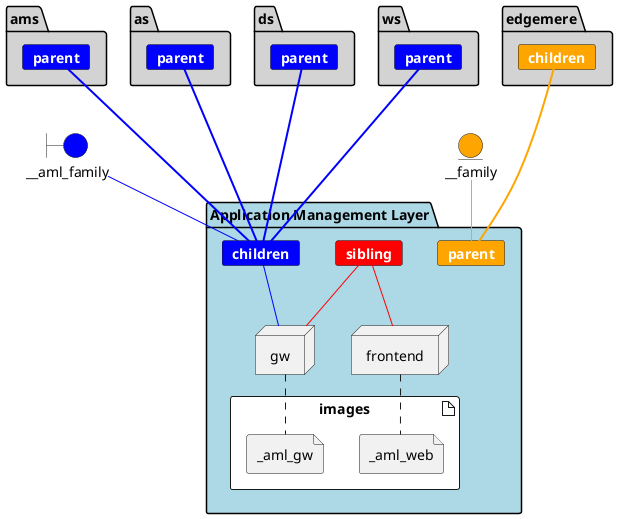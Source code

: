 @startuml


boundary __aml_family #blue


entity __family #orange


package  "Application Management Layer"  #lightblue {
    card children #blue [
        <b><color:white>children</color></b>
    ]
    
    __aml_family -[#blue]- children
    
    
    card sibling #red [
        <b><color:white>sibling</color></b>
    ]
    
    
    card parent #orange [
        <b><color:white>parent</color></b>
    ]
    
    
    __family -[#orange]- parent
    
    artifact images #ffffff {
        
        file _aml_web
        
        file _aml_gw
        
    }

    node frontend
    frontend .. _aml_web
    
        sibling -[#red]- frontend
    

    node gw
    gw .. _aml_gw
    
        children -[#blue]- gw
    
        sibling -[#red]- gw
    




    
}


package  "ams"  #lightgray {
    card amsparent #blue [
        <b><color:white>parent</color></b>
    ]
    amsparent ==[#blue]= children
}


package  "as"  #lightgray {
    card asparent #blue [
        <b><color:white>parent</color></b>
    ]
    asparent ==[#blue]= children
}


package  "ds"  #lightgray {
    card dsparent #blue [
        <b><color:white>parent</color></b>
    ]
    dsparent ==[#blue]= children
}


package  "ws"  #lightgray {
    card wsparent #blue [
        <b><color:white>parent</color></b>
    ]
    wsparent ==[#blue]= children
}




package edgemere #lightgray {
    card edgemerechildren #orange [
        <b><color:white>children</color></b>
    ]
    edgemerechildren ==[#orange]= parent
}


@enduml
